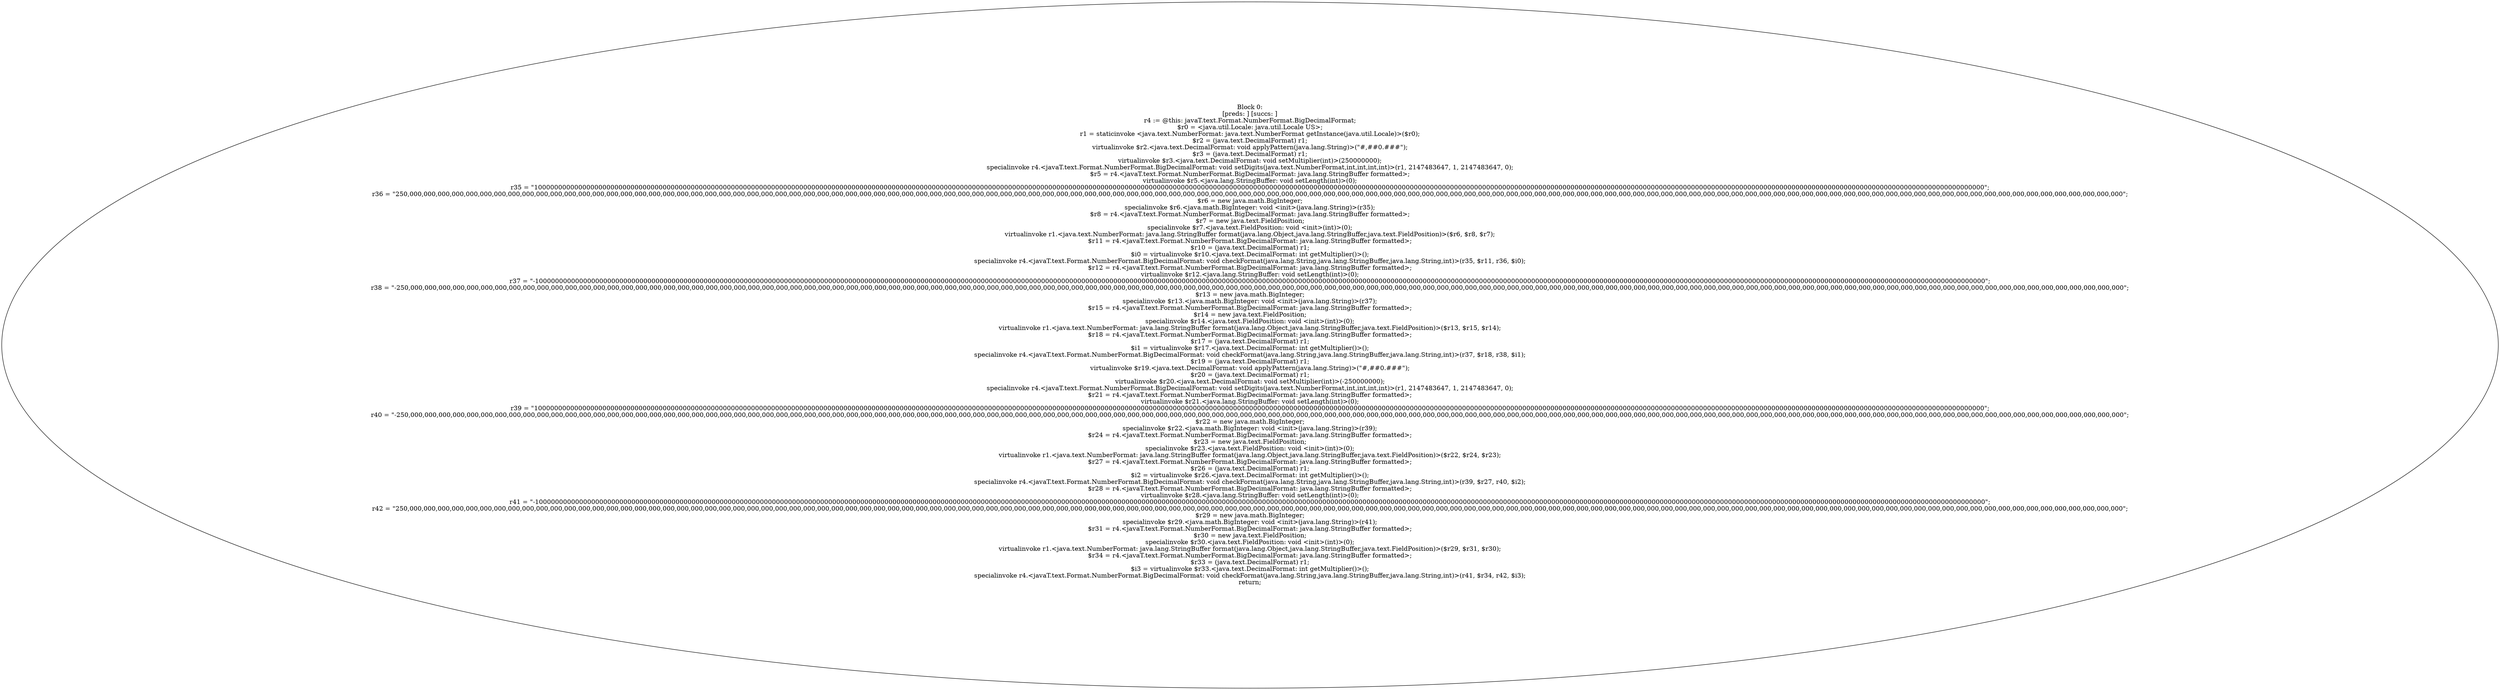 digraph "unitGraph" {
    "Block 0:
[preds: ] [succs: ]
r4 := @this: javaT.text.Format.NumberFormat.BigDecimalFormat;
$r0 = <java.util.Locale: java.util.Locale US>;
r1 = staticinvoke <java.text.NumberFormat: java.text.NumberFormat getInstance(java.util.Locale)>($r0);
$r2 = (java.text.DecimalFormat) r1;
virtualinvoke $r2.<java.text.DecimalFormat: void applyPattern(java.lang.String)>(\"#,##0.###\");
$r3 = (java.text.DecimalFormat) r1;
virtualinvoke $r3.<java.text.DecimalFormat: void setMultiplier(int)>(250000000);
specialinvoke r4.<javaT.text.Format.NumberFormat.BigDecimalFormat: void setDigits(java.text.NumberFormat,int,int,int,int)>(r1, 2147483647, 1, 2147483647, 0);
$r5 = r4.<javaT.text.Format.NumberFormat.BigDecimalFormat: java.lang.StringBuffer formatted>;
virtualinvoke $r5.<java.lang.StringBuffer: void setLength(int)>(0);
r35 = \"1000000000000000000000000000000000000000000000000000000000000000000000000000000000000000000000000000000000000000000000000000000000000000000000000000000000000000000000000000000000000000000000000000000000000000000000000000000000000000000000000000000000000000000000000000000000000000000000000000000000000000000000000000000000000000000000000000000000000000000000000\";
r36 = \"250,000,000,000,000,000,000,000,000,000,000,000,000,000,000,000,000,000,000,000,000,000,000,000,000,000,000,000,000,000,000,000,000,000,000,000,000,000,000,000,000,000,000,000,000,000,000,000,000,000,000,000,000,000,000,000,000,000,000,000,000,000,000,000,000,000,000,000,000,000,000,000,000,000,000,000,000,000,000,000,000,000,000,000,000,000,000,000,000,000,000,000,000,000,000,000,000,000,000,000,000,000,000,000,000,000,000,000,000,000,000,000,000,000,000,000,000,000,000,000,000,000,000\";
$r6 = new java.math.BigInteger;
specialinvoke $r6.<java.math.BigInteger: void <init>(java.lang.String)>(r35);
$r8 = r4.<javaT.text.Format.NumberFormat.BigDecimalFormat: java.lang.StringBuffer formatted>;
$r7 = new java.text.FieldPosition;
specialinvoke $r7.<java.text.FieldPosition: void <init>(int)>(0);
virtualinvoke r1.<java.text.NumberFormat: java.lang.StringBuffer format(java.lang.Object,java.lang.StringBuffer,java.text.FieldPosition)>($r6, $r8, $r7);
$r11 = r4.<javaT.text.Format.NumberFormat.BigDecimalFormat: java.lang.StringBuffer formatted>;
$r10 = (java.text.DecimalFormat) r1;
$i0 = virtualinvoke $r10.<java.text.DecimalFormat: int getMultiplier()>();
specialinvoke r4.<javaT.text.Format.NumberFormat.BigDecimalFormat: void checkFormat(java.lang.String,java.lang.StringBuffer,java.lang.String,int)>(r35, $r11, r36, $i0);
$r12 = r4.<javaT.text.Format.NumberFormat.BigDecimalFormat: java.lang.StringBuffer formatted>;
virtualinvoke $r12.<java.lang.StringBuffer: void setLength(int)>(0);
r37 = \"-1000000000000000000000000000000000000000000000000000000000000000000000000000000000000000000000000000000000000000000000000000000000000000000000000000000000000000000000000000000000000000000000000000000000000000000000000000000000000000000000000000000000000000000000000000000000000000000000000000000000000000000000000000000000000000000000000000000000000000000000000\";
r38 = \"-250,000,000,000,000,000,000,000,000,000,000,000,000,000,000,000,000,000,000,000,000,000,000,000,000,000,000,000,000,000,000,000,000,000,000,000,000,000,000,000,000,000,000,000,000,000,000,000,000,000,000,000,000,000,000,000,000,000,000,000,000,000,000,000,000,000,000,000,000,000,000,000,000,000,000,000,000,000,000,000,000,000,000,000,000,000,000,000,000,000,000,000,000,000,000,000,000,000,000,000,000,000,000,000,000,000,000,000,000,000,000,000,000,000,000,000,000,000,000,000,000,000,000\";
$r13 = new java.math.BigInteger;
specialinvoke $r13.<java.math.BigInteger: void <init>(java.lang.String)>(r37);
$r15 = r4.<javaT.text.Format.NumberFormat.BigDecimalFormat: java.lang.StringBuffer formatted>;
$r14 = new java.text.FieldPosition;
specialinvoke $r14.<java.text.FieldPosition: void <init>(int)>(0);
virtualinvoke r1.<java.text.NumberFormat: java.lang.StringBuffer format(java.lang.Object,java.lang.StringBuffer,java.text.FieldPosition)>($r13, $r15, $r14);
$r18 = r4.<javaT.text.Format.NumberFormat.BigDecimalFormat: java.lang.StringBuffer formatted>;
$r17 = (java.text.DecimalFormat) r1;
$i1 = virtualinvoke $r17.<java.text.DecimalFormat: int getMultiplier()>();
specialinvoke r4.<javaT.text.Format.NumberFormat.BigDecimalFormat: void checkFormat(java.lang.String,java.lang.StringBuffer,java.lang.String,int)>(r37, $r18, r38, $i1);
$r19 = (java.text.DecimalFormat) r1;
virtualinvoke $r19.<java.text.DecimalFormat: void applyPattern(java.lang.String)>(\"#,##0.###\");
$r20 = (java.text.DecimalFormat) r1;
virtualinvoke $r20.<java.text.DecimalFormat: void setMultiplier(int)>(-250000000);
specialinvoke r4.<javaT.text.Format.NumberFormat.BigDecimalFormat: void setDigits(java.text.NumberFormat,int,int,int,int)>(r1, 2147483647, 1, 2147483647, 0);
$r21 = r4.<javaT.text.Format.NumberFormat.BigDecimalFormat: java.lang.StringBuffer formatted>;
virtualinvoke $r21.<java.lang.StringBuffer: void setLength(int)>(0);
r39 = \"1000000000000000000000000000000000000000000000000000000000000000000000000000000000000000000000000000000000000000000000000000000000000000000000000000000000000000000000000000000000000000000000000000000000000000000000000000000000000000000000000000000000000000000000000000000000000000000000000000000000000000000000000000000000000000000000000000000000000000000000000\";
r40 = \"-250,000,000,000,000,000,000,000,000,000,000,000,000,000,000,000,000,000,000,000,000,000,000,000,000,000,000,000,000,000,000,000,000,000,000,000,000,000,000,000,000,000,000,000,000,000,000,000,000,000,000,000,000,000,000,000,000,000,000,000,000,000,000,000,000,000,000,000,000,000,000,000,000,000,000,000,000,000,000,000,000,000,000,000,000,000,000,000,000,000,000,000,000,000,000,000,000,000,000,000,000,000,000,000,000,000,000,000,000,000,000,000,000,000,000,000,000,000,000,000,000,000,000\";
$r22 = new java.math.BigInteger;
specialinvoke $r22.<java.math.BigInteger: void <init>(java.lang.String)>(r39);
$r24 = r4.<javaT.text.Format.NumberFormat.BigDecimalFormat: java.lang.StringBuffer formatted>;
$r23 = new java.text.FieldPosition;
specialinvoke $r23.<java.text.FieldPosition: void <init>(int)>(0);
virtualinvoke r1.<java.text.NumberFormat: java.lang.StringBuffer format(java.lang.Object,java.lang.StringBuffer,java.text.FieldPosition)>($r22, $r24, $r23);
$r27 = r4.<javaT.text.Format.NumberFormat.BigDecimalFormat: java.lang.StringBuffer formatted>;
$r26 = (java.text.DecimalFormat) r1;
$i2 = virtualinvoke $r26.<java.text.DecimalFormat: int getMultiplier()>();
specialinvoke r4.<javaT.text.Format.NumberFormat.BigDecimalFormat: void checkFormat(java.lang.String,java.lang.StringBuffer,java.lang.String,int)>(r39, $r27, r40, $i2);
$r28 = r4.<javaT.text.Format.NumberFormat.BigDecimalFormat: java.lang.StringBuffer formatted>;
virtualinvoke $r28.<java.lang.StringBuffer: void setLength(int)>(0);
r41 = \"-1000000000000000000000000000000000000000000000000000000000000000000000000000000000000000000000000000000000000000000000000000000000000000000000000000000000000000000000000000000000000000000000000000000000000000000000000000000000000000000000000000000000000000000000000000000000000000000000000000000000000000000000000000000000000000000000000000000000000000000000000\";
r42 = \"250,000,000,000,000,000,000,000,000,000,000,000,000,000,000,000,000,000,000,000,000,000,000,000,000,000,000,000,000,000,000,000,000,000,000,000,000,000,000,000,000,000,000,000,000,000,000,000,000,000,000,000,000,000,000,000,000,000,000,000,000,000,000,000,000,000,000,000,000,000,000,000,000,000,000,000,000,000,000,000,000,000,000,000,000,000,000,000,000,000,000,000,000,000,000,000,000,000,000,000,000,000,000,000,000,000,000,000,000,000,000,000,000,000,000,000,000,000,000,000,000,000,000\";
$r29 = new java.math.BigInteger;
specialinvoke $r29.<java.math.BigInteger: void <init>(java.lang.String)>(r41);
$r31 = r4.<javaT.text.Format.NumberFormat.BigDecimalFormat: java.lang.StringBuffer formatted>;
$r30 = new java.text.FieldPosition;
specialinvoke $r30.<java.text.FieldPosition: void <init>(int)>(0);
virtualinvoke r1.<java.text.NumberFormat: java.lang.StringBuffer format(java.lang.Object,java.lang.StringBuffer,java.text.FieldPosition)>($r29, $r31, $r30);
$r34 = r4.<javaT.text.Format.NumberFormat.BigDecimalFormat: java.lang.StringBuffer formatted>;
$r33 = (java.text.DecimalFormat) r1;
$i3 = virtualinvoke $r33.<java.text.DecimalFormat: int getMultiplier()>();
specialinvoke r4.<javaT.text.Format.NumberFormat.BigDecimalFormat: void checkFormat(java.lang.String,java.lang.StringBuffer,java.lang.String,int)>(r41, $r34, r42, $i3);
return;
"
}
